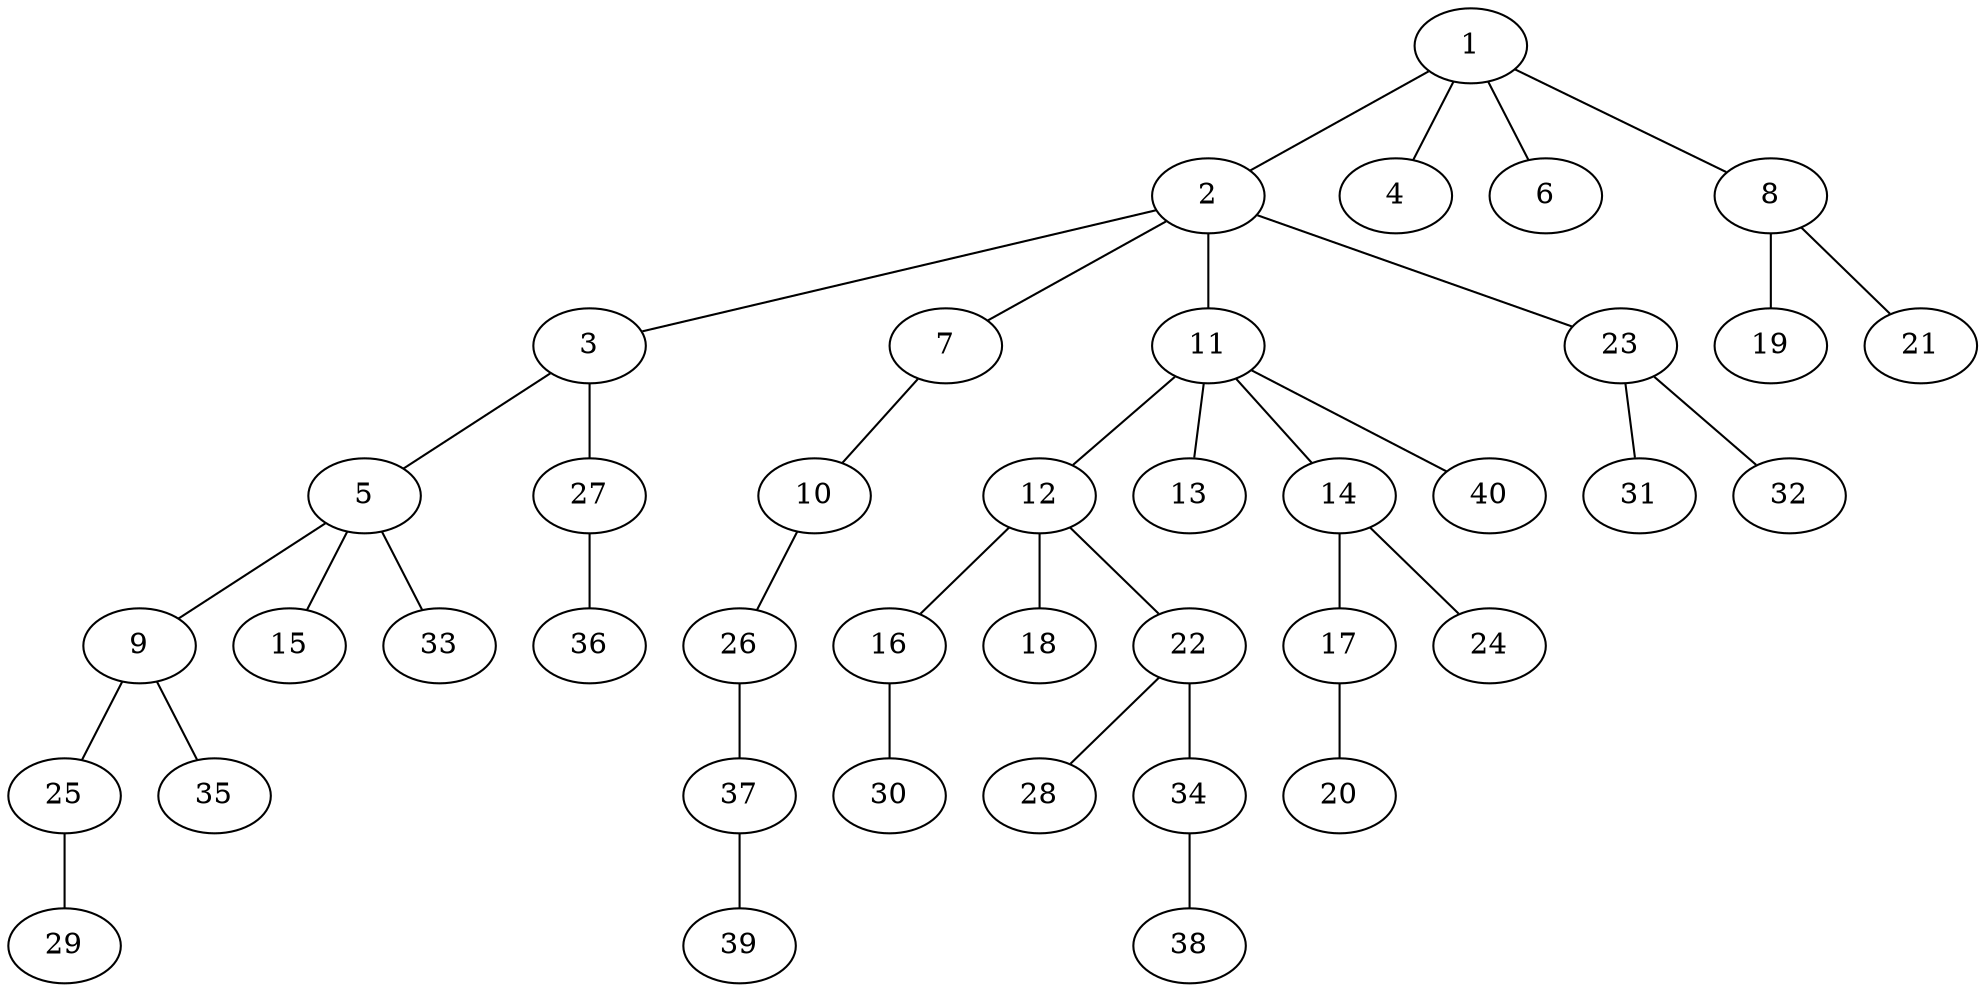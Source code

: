 graph graphname {1--2
1--4
1--6
1--8
2--3
2--7
2--11
2--23
3--5
3--27
5--9
5--15
5--33
7--10
8--19
8--21
9--25
9--35
10--26
11--12
11--13
11--14
11--40
12--16
12--18
12--22
14--17
14--24
16--30
17--20
22--28
22--34
23--31
23--32
25--29
26--37
27--36
34--38
37--39
}